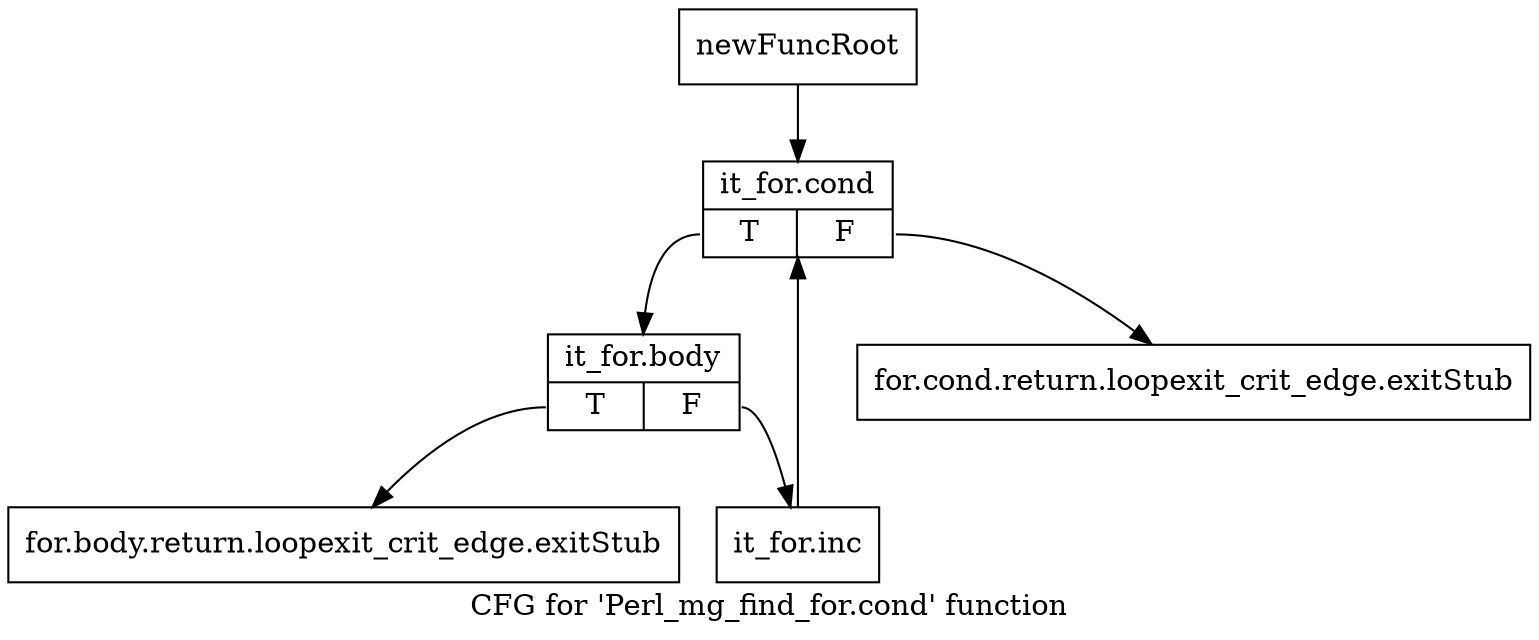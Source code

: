 digraph "CFG for 'Perl_mg_find_for.cond' function" {
	label="CFG for 'Perl_mg_find_for.cond' function";

	Node0x4b83b40 [shape=record,label="{newFuncRoot}"];
	Node0x4b83b40 -> Node0x4bbcaa0;
	Node0x4bbca00 [shape=record,label="{for.cond.return.loopexit_crit_edge.exitStub}"];
	Node0x4bbca50 [shape=record,label="{for.body.return.loopexit_crit_edge.exitStub}"];
	Node0x4bbcaa0 [shape=record,label="{it_for.cond|{<s0>T|<s1>F}}"];
	Node0x4bbcaa0:s0 -> Node0x4bbcaf0;
	Node0x4bbcaa0:s1 -> Node0x4bbca00;
	Node0x4bbcaf0 [shape=record,label="{it_for.body|{<s0>T|<s1>F}}"];
	Node0x4bbcaf0:s0 -> Node0x4bbca50;
	Node0x4bbcaf0:s1 -> Node0x4bbcb40;
	Node0x4bbcb40 [shape=record,label="{it_for.inc}"];
	Node0x4bbcb40 -> Node0x4bbcaa0;
}
